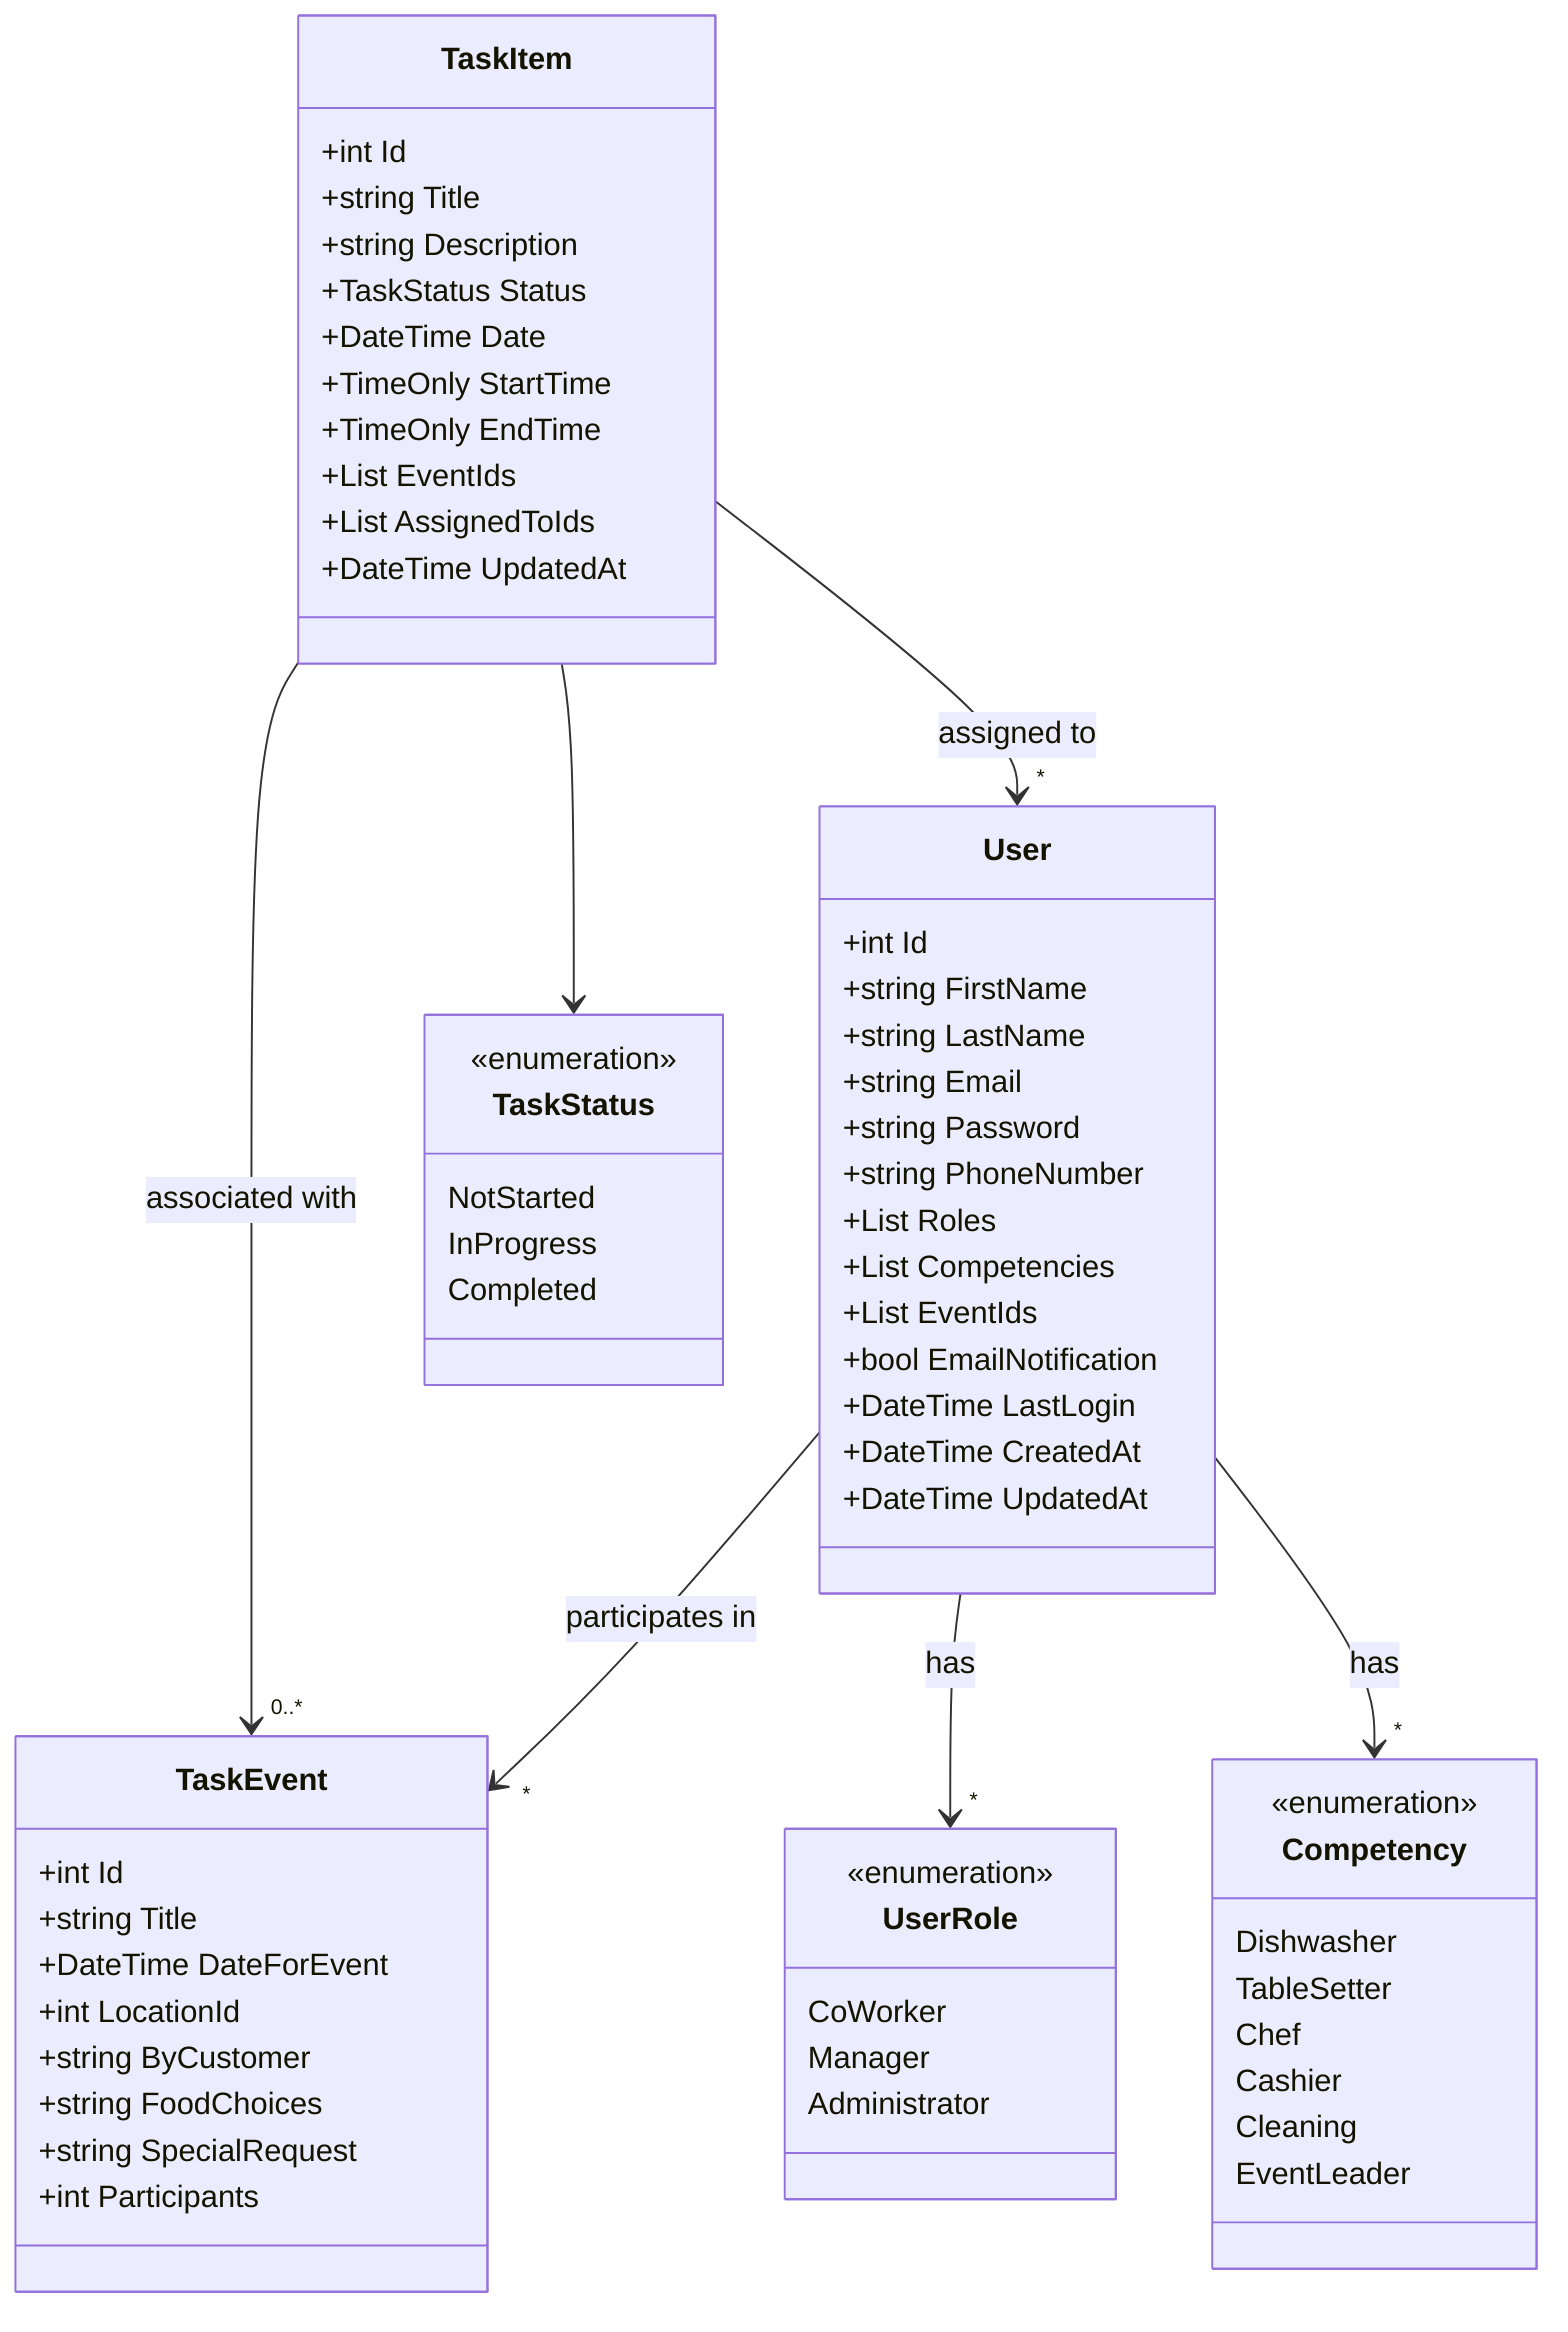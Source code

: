 classDiagram
     class TaskItem {
         +int Id
         +string Title
         +string Description
         +TaskStatus Status
         +DateTime Date
         +TimeOnly StartTime
         +TimeOnly EndTime
         +List<int> EventIds
         +List<int> AssignedToIds
         +DateTime UpdatedAt
     }

     class User {
         +int Id
         +string FirstName
         +string LastName
         +string Email
         +string Password
         +string PhoneNumber
         +List<UserRole> Roles
         +List<Competency> Competencies
         +List<int> EventIds
         +bool EmailNotification
         +DateTime LastLogin
         +DateTime CreatedAt
         +DateTime UpdatedAt
     }

     class TaskEvent {
         +int Id
         +string Title
         +DateTime DateForEvent
         +int LocationId
         +string ByCustomer
         +string FoodChoices
         +string SpecialRequest
         +int Participants
     }

     class TaskStatus {
         <<enumeration>>
         NotStarted
         InProgress
         Completed
     }

     class UserRole {
         <<enumeration>>
         CoWorker
         Manager
         Administrator
     }

     class Competency {
         <<enumeration>>
         Dishwasher
         TableSetter
         Chef
         Cashier
         Cleaning
         EventLeader
     }

     TaskItem --> TaskStatus
     TaskItem --> "0..*" TaskEvent : associated with
     User --> "*" UserRole : has
     User --> "*" Competency : has
     User --> "*" TaskEvent : participates in
     TaskItem --> "*" User : assigned to